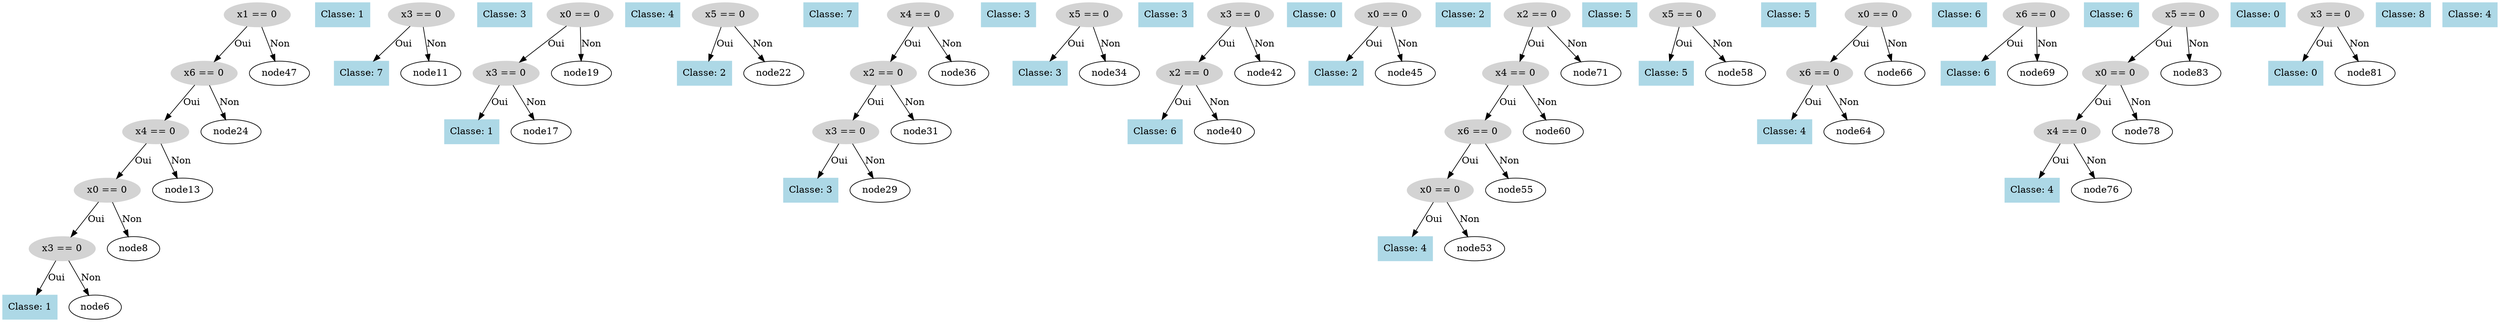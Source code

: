 digraph DecisionTree {
  node0 [label="x1 == 0", shape=ellipse, style=filled, color=lightgray];
  node0 -> node1 [label="Oui"];
  node1 [label="x6 == 0", shape=ellipse, style=filled, color=lightgray];
  node1 -> node2 [label="Oui"];
  node2 [label="x4 == 0", shape=ellipse, style=filled, color=lightgray];
  node2 -> node3 [label="Oui"];
  node3 [label="x0 == 0", shape=ellipse, style=filled, color=lightgray];
  node3 -> node4 [label="Oui"];
  node4 [label="x3 == 0", shape=ellipse, style=filled, color=lightgray];
  node4 -> node5 [label="Oui"];
  node5 [label="Classe: 1", shape=box, style=filled, color=lightblue];
  node4 -> node6 [label="Non"];
  node7 [label="Classe: 1", shape=box, style=filled, color=lightblue];
  node3 -> node8 [label="Non"];
  node9 [label="x3 == 0", shape=ellipse, style=filled, color=lightgray];
  node9 -> node10 [label="Oui"];
  node10 [label="Classe: 7", shape=box, style=filled, color=lightblue];
  node9 -> node11 [label="Non"];
  node12 [label="Classe: 3", shape=box, style=filled, color=lightblue];
  node2 -> node13 [label="Non"];
  node14 [label="x0 == 0", shape=ellipse, style=filled, color=lightgray];
  node14 -> node15 [label="Oui"];
  node15 [label="x3 == 0", shape=ellipse, style=filled, color=lightgray];
  node15 -> node16 [label="Oui"];
  node16 [label="Classe: 1", shape=box, style=filled, color=lightblue];
  node15 -> node17 [label="Non"];
  node18 [label="Classe: 4", shape=box, style=filled, color=lightblue];
  node14 -> node19 [label="Non"];
  node20 [label="x5 == 0", shape=ellipse, style=filled, color=lightgray];
  node20 -> node21 [label="Oui"];
  node21 [label="Classe: 2", shape=box, style=filled, color=lightblue];
  node20 -> node22 [label="Non"];
  node23 [label="Classe: 7", shape=box, style=filled, color=lightblue];
  node1 -> node24 [label="Non"];
  node25 [label="x4 == 0", shape=ellipse, style=filled, color=lightgray];
  node25 -> node26 [label="Oui"];
  node26 [label="x2 == 0", shape=ellipse, style=filled, color=lightgray];
  node26 -> node27 [label="Oui"];
  node27 [label="x3 == 0", shape=ellipse, style=filled, color=lightgray];
  node27 -> node28 [label="Oui"];
  node28 [label="Classe: 3", shape=box, style=filled, color=lightblue];
  node27 -> node29 [label="Non"];
  node30 [label="Classe: 3", shape=box, style=filled, color=lightblue];
  node26 -> node31 [label="Non"];
  node32 [label="x5 == 0", shape=ellipse, style=filled, color=lightgray];
  node32 -> node33 [label="Oui"];
  node33 [label="Classe: 3", shape=box, style=filled, color=lightblue];
  node32 -> node34 [label="Non"];
  node35 [label="Classe: 3", shape=box, style=filled, color=lightblue];
  node25 -> node36 [label="Non"];
  node37 [label="x3 == 0", shape=ellipse, style=filled, color=lightgray];
  node37 -> node38 [label="Oui"];
  node38 [label="x2 == 0", shape=ellipse, style=filled, color=lightgray];
  node38 -> node39 [label="Oui"];
  node39 [label="Classe: 6", shape=box, style=filled, color=lightblue];
  node38 -> node40 [label="Non"];
  node41 [label="Classe: 0", shape=box, style=filled, color=lightblue];
  node37 -> node42 [label="Non"];
  node43 [label="x0 == 0", shape=ellipse, style=filled, color=lightgray];
  node43 -> node44 [label="Oui"];
  node44 [label="Classe: 2", shape=box, style=filled, color=lightblue];
  node43 -> node45 [label="Non"];
  node46 [label="Classe: 2", shape=box, style=filled, color=lightblue];
  node0 -> node47 [label="Non"];
  node48 [label="x2 == 0", shape=ellipse, style=filled, color=lightgray];
  node48 -> node49 [label="Oui"];
  node49 [label="x4 == 0", shape=ellipse, style=filled, color=lightgray];
  node49 -> node50 [label="Oui"];
  node50 [label="x6 == 0", shape=ellipse, style=filled, color=lightgray];
  node50 -> node51 [label="Oui"];
  node51 [label="x0 == 0", shape=ellipse, style=filled, color=lightgray];
  node51 -> node52 [label="Oui"];
  node52 [label="Classe: 4", shape=box, style=filled, color=lightblue];
  node51 -> node53 [label="Non"];
  node54 [label="Classe: 5", shape=box, style=filled, color=lightblue];
  node50 -> node55 [label="Non"];
  node56 [label="x5 == 0", shape=ellipse, style=filled, color=lightgray];
  node56 -> node57 [label="Oui"];
  node57 [label="Classe: 5", shape=box, style=filled, color=lightblue];
  node56 -> node58 [label="Non"];
  node59 [label="Classe: 5", shape=box, style=filled, color=lightblue];
  node49 -> node60 [label="Non"];
  node61 [label="x0 == 0", shape=ellipse, style=filled, color=lightgray];
  node61 -> node62 [label="Oui"];
  node62 [label="x6 == 0", shape=ellipse, style=filled, color=lightgray];
  node62 -> node63 [label="Oui"];
  node63 [label="Classe: 4", shape=box, style=filled, color=lightblue];
  node62 -> node64 [label="Non"];
  node65 [label="Classe: 6", shape=box, style=filled, color=lightblue];
  node61 -> node66 [label="Non"];
  node67 [label="x6 == 0", shape=ellipse, style=filled, color=lightgray];
  node67 -> node68 [label="Oui"];
  node68 [label="Classe: 6", shape=box, style=filled, color=lightblue];
  node67 -> node69 [label="Non"];
  node70 [label="Classe: 6", shape=box, style=filled, color=lightblue];
  node48 -> node71 [label="Non"];
  node72 [label="x5 == 0", shape=ellipse, style=filled, color=lightgray];
  node72 -> node73 [label="Oui"];
  node73 [label="x0 == 0", shape=ellipse, style=filled, color=lightgray];
  node73 -> node74 [label="Oui"];
  node74 [label="x4 == 0", shape=ellipse, style=filled, color=lightgray];
  node74 -> node75 [label="Oui"];
  node75 [label="Classe: 4", shape=box, style=filled, color=lightblue];
  node74 -> node76 [label="Non"];
  node77 [label="Classe: 0", shape=box, style=filled, color=lightblue];
  node73 -> node78 [label="Non"];
  node79 [label="x3 == 0", shape=ellipse, style=filled, color=lightgray];
  node79 -> node80 [label="Oui"];
  node80 [label="Classe: 0", shape=box, style=filled, color=lightblue];
  node79 -> node81 [label="Non"];
  node82 [label="Classe: 8", shape=box, style=filled, color=lightblue];
  node72 -> node83 [label="Non"];
  node84 [label="Classe: 4", shape=box, style=filled, color=lightblue];
}
